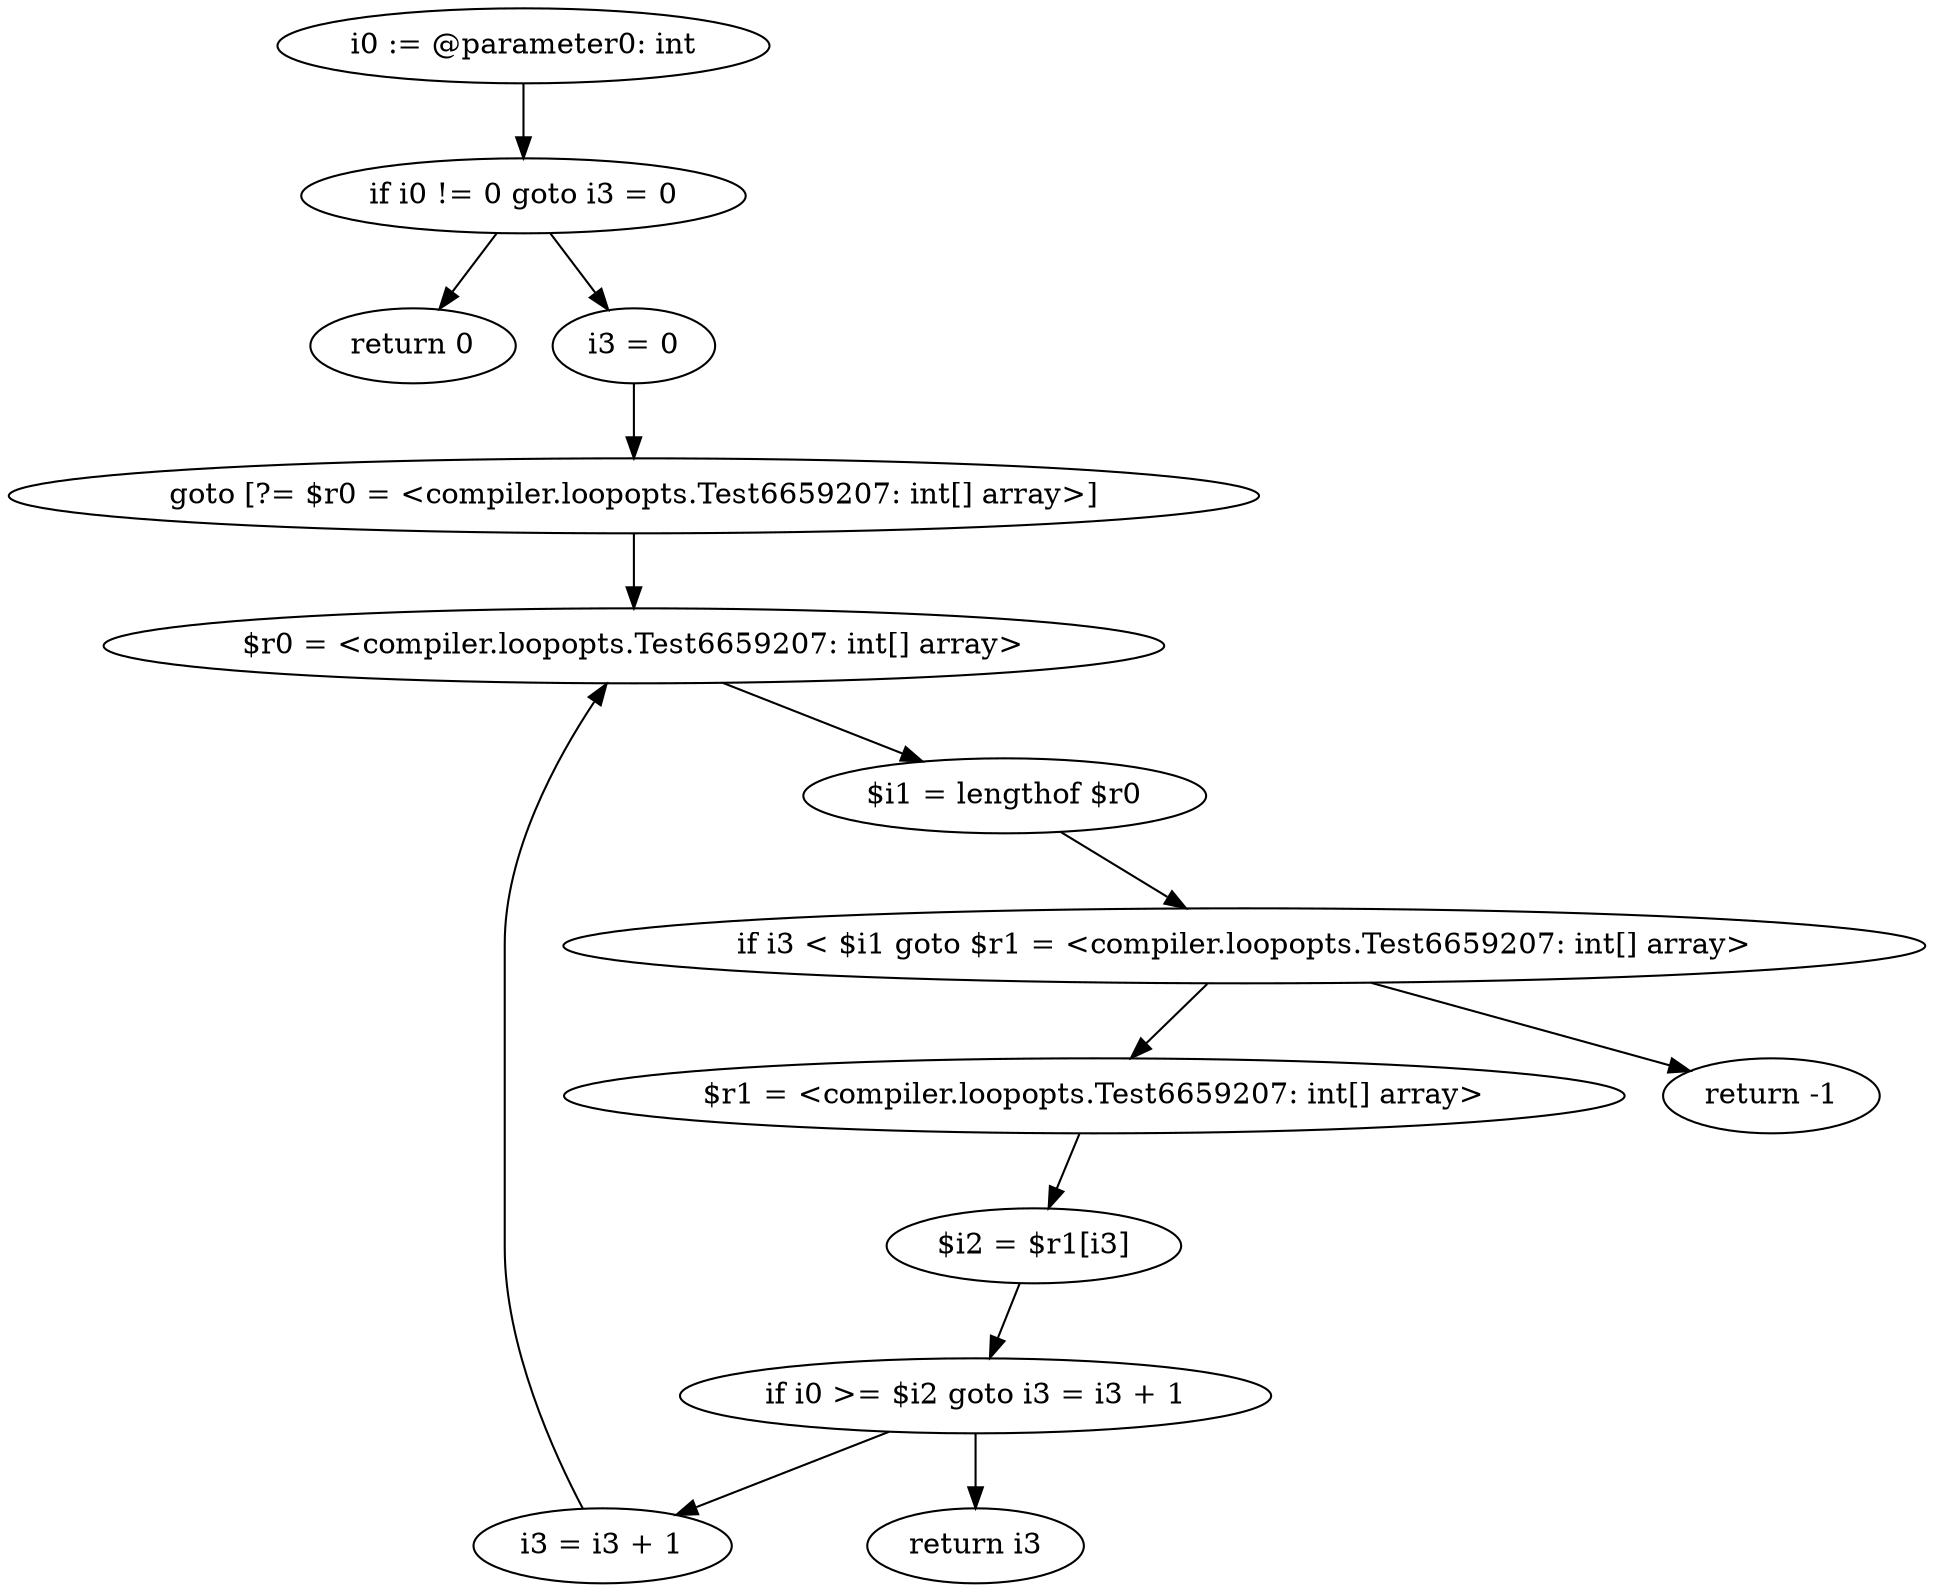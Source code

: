 digraph "unitGraph" {
    "i0 := @parameter0: int"
    "if i0 != 0 goto i3 = 0"
    "return 0"
    "i3 = 0"
    "goto [?= $r0 = <compiler.loopopts.Test6659207: int[] array>]"
    "$r1 = <compiler.loopopts.Test6659207: int[] array>"
    "$i2 = $r1[i3]"
    "if i0 >= $i2 goto i3 = i3 + 1"
    "return i3"
    "i3 = i3 + 1"
    "$r0 = <compiler.loopopts.Test6659207: int[] array>"
    "$i1 = lengthof $r0"
    "if i3 < $i1 goto $r1 = <compiler.loopopts.Test6659207: int[] array>"
    "return -1"
    "i0 := @parameter0: int"->"if i0 != 0 goto i3 = 0";
    "if i0 != 0 goto i3 = 0"->"return 0";
    "if i0 != 0 goto i3 = 0"->"i3 = 0";
    "i3 = 0"->"goto [?= $r0 = <compiler.loopopts.Test6659207: int[] array>]";
    "goto [?= $r0 = <compiler.loopopts.Test6659207: int[] array>]"->"$r0 = <compiler.loopopts.Test6659207: int[] array>";
    "$r1 = <compiler.loopopts.Test6659207: int[] array>"->"$i2 = $r1[i3]";
    "$i2 = $r1[i3]"->"if i0 >= $i2 goto i3 = i3 + 1";
    "if i0 >= $i2 goto i3 = i3 + 1"->"return i3";
    "if i0 >= $i2 goto i3 = i3 + 1"->"i3 = i3 + 1";
    "i3 = i3 + 1"->"$r0 = <compiler.loopopts.Test6659207: int[] array>";
    "$r0 = <compiler.loopopts.Test6659207: int[] array>"->"$i1 = lengthof $r0";
    "$i1 = lengthof $r0"->"if i3 < $i1 goto $r1 = <compiler.loopopts.Test6659207: int[] array>";
    "if i3 < $i1 goto $r1 = <compiler.loopopts.Test6659207: int[] array>"->"return -1";
    "if i3 < $i1 goto $r1 = <compiler.loopopts.Test6659207: int[] array>"->"$r1 = <compiler.loopopts.Test6659207: int[] array>";
}
